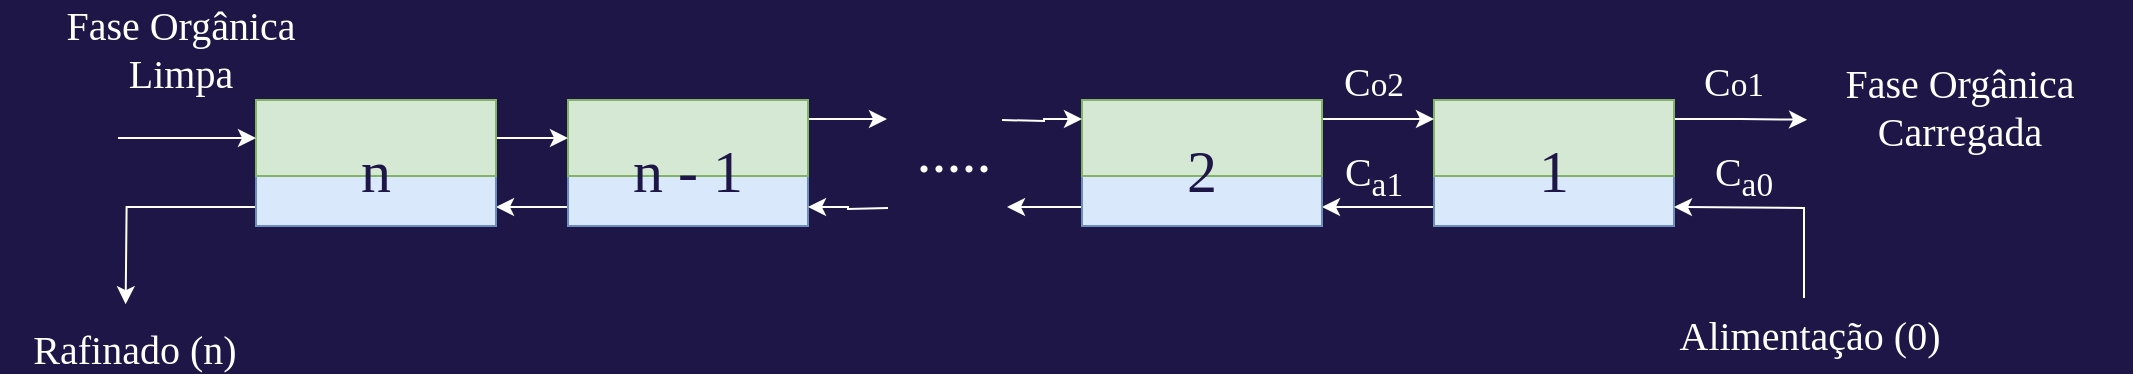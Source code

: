 <mxfile version="14.8.6" type="device"><diagram id="DMFJRvfLOvNcZVtikf6O" name="Page-1"><mxGraphModel dx="1665" dy="275" grid="0" gridSize="10" guides="1" tooltips="1" connect="1" arrows="1" fold="1" page="1" pageScale="1" pageWidth="1169" pageHeight="827" background="#1e1647" math="0" shadow="0"><root><mxCell id="0"/><mxCell id="1" parent="0"/><mxCell id="cx_Q0ZSVtQQDCVvi5Eyg-36" style="edgeStyle=orthogonalEdgeStyle;rounded=0;orthogonalLoop=1;jettySize=auto;html=1;exitX=0;exitY=0.75;exitDx=0;exitDy=0;entryX=1;entryY=0.75;entryDx=0;entryDy=0;fontColor=#FFFFFF;strokeColor=#FFFFFF;fontFamily=Lexend Deca;fontSource=https%3A%2F%2Ffonts.googleapis.com%2Fcss%3Ffamily%3DLexend%2BDeca;" parent="1" source="cx_Q0ZSVtQQDCVvi5Eyg-10" target="cx_Q0ZSVtQQDCVvi5Eyg-12" edge="1"><mxGeometry relative="1" as="geometry"><mxPoint x="607" y="278.5" as="targetPoint"/></mxGeometry></mxCell><mxCell id="cx_Q0ZSVtQQDCVvi5Eyg-10" value="" style="rounded=0;whiteSpace=wrap;html=1;fillColor=#dae8fc;strokeColor=#6c8ebf;fontColor=#FFFFFF;fontFamily=Lexend Deca;fontSource=https%3A%2F%2Ffonts.googleapis.com%2Fcss%3Ffamily%3DLexend%2BDeca;" parent="1" vertex="1"><mxGeometry x="643" y="250" width="120" height="38" as="geometry"/></mxCell><mxCell id="cx_Q0ZSVtQQDCVvi5Eyg-46" style="edgeStyle=orthogonalEdgeStyle;rounded=0;orthogonalLoop=1;jettySize=auto;html=1;exitX=1;exitY=0.25;exitDx=0;exitDy=0;fontColor=#FFFFFF;strokeColor=#FFFFFF;fontFamily=Lexend Deca;fontSource=https%3A%2F%2Ffonts.googleapis.com%2Fcss%3Ffamily%3DLexend%2BDeca;" parent="1" source="cx_Q0ZSVtQQDCVvi5Eyg-8" edge="1"><mxGeometry relative="1" as="geometry"><mxPoint x="829.529" y="234.882" as="targetPoint"/></mxGeometry></mxCell><mxCell id="cx_Q0ZSVtQQDCVvi5Eyg-8" value="" style="rounded=0;whiteSpace=wrap;html=1;shadow=0;fillColor=#d5e8d4;strokeColor=#82b366;fontColor=#FFFFFF;fontFamily=Lexend Deca;fontSource=https%3A%2F%2Ffonts.googleapis.com%2Fcss%3Ffamily%3DLexend%2BDeca;" parent="1" vertex="1"><mxGeometry x="643" y="225" width="120" height="38" as="geometry"/></mxCell><mxCell id="cx_Q0ZSVtQQDCVvi5Eyg-37" style="edgeStyle=orthogonalEdgeStyle;rounded=0;orthogonalLoop=1;jettySize=auto;html=1;exitX=0;exitY=0.75;exitDx=0;exitDy=0;fontColor=#FFFFFF;strokeColor=#FFFFFF;fontFamily=Lexend Deca;fontSource=https%3A%2F%2Ffonts.googleapis.com%2Fcss%3Ffamily%3DLexend%2BDeca;" parent="1" source="cx_Q0ZSVtQQDCVvi5Eyg-12" edge="1"><mxGeometry relative="1" as="geometry"><mxPoint x="429.529" y="278.412" as="targetPoint"/></mxGeometry></mxCell><mxCell id="cx_Q0ZSVtQQDCVvi5Eyg-12" value="" style="rounded=0;whiteSpace=wrap;html=1;fillColor=#dae8fc;strokeColor=#6c8ebf;fontColor=#FFFFFF;fontFamily=Lexend Deca;fontSource=https%3A%2F%2Ffonts.googleapis.com%2Fcss%3Ffamily%3DLexend%2BDeca;" parent="1" vertex="1"><mxGeometry x="467" y="250" width="120" height="38" as="geometry"/></mxCell><mxCell id="cx_Q0ZSVtQQDCVvi5Eyg-45" style="edgeStyle=orthogonalEdgeStyle;rounded=0;orthogonalLoop=1;jettySize=auto;html=1;exitX=1;exitY=0.25;exitDx=0;exitDy=0;entryX=0;entryY=0.25;entryDx=0;entryDy=0;fontColor=#FFFFFF;strokeColor=#FFFFFF;fontFamily=Lexend Deca;fontSource=https%3A%2F%2Ffonts.googleapis.com%2Fcss%3Ffamily%3DLexend%2BDeca;" parent="1" source="cx_Q0ZSVtQQDCVvi5Eyg-13" target="cx_Q0ZSVtQQDCVvi5Eyg-8" edge="1"><mxGeometry relative="1" as="geometry"><mxPoint x="607" y="234.5" as="sourcePoint"/></mxGeometry></mxCell><mxCell id="cx_Q0ZSVtQQDCVvi5Eyg-13" value="" style="rounded=0;whiteSpace=wrap;html=1;shadow=0;fillColor=#d5e8d4;strokeColor=#82b366;fontColor=#FFFFFF;fontFamily=Lexend Deca;fontSource=https%3A%2F%2Ffonts.googleapis.com%2Fcss%3Ffamily%3DLexend%2BDeca;" parent="1" vertex="1"><mxGeometry x="467" y="225" width="120" height="38" as="geometry"/></mxCell><mxCell id="MZfhe4nPK3Cuq6rSchgj-2" style="edgeStyle=orthogonalEdgeStyle;rounded=0;orthogonalLoop=1;jettySize=auto;html=1;exitX=0;exitY=0.75;exitDx=0;exitDy=0;entryX=1;entryY=0.75;entryDx=0;entryDy=0;fontColor=#FFFFFF;strokeColor=#FFFFFF;fontFamily=Lexend Deca;fontSource=https%3A%2F%2Ffonts.googleapis.com%2Fcss%3Ffamily%3DLexend%2BDeca;" parent="1" source="cx_Q0ZSVtQQDCVvi5Eyg-21" target="cx_Q0ZSVtQQDCVvi5Eyg-23" edge="1"><mxGeometry relative="1" as="geometry"/></mxCell><mxCell id="cx_Q0ZSVtQQDCVvi5Eyg-21" value="" style="rounded=0;whiteSpace=wrap;html=1;fillColor=#dae8fc;strokeColor=#6c8ebf;fontColor=#FFFFFF;fontFamily=Lexend Deca;fontSource=https%3A%2F%2Ffonts.googleapis.com%2Fcss%3Ffamily%3DLexend%2BDeca;" parent="1" vertex="1"><mxGeometry x="210" y="250" width="120" height="38" as="geometry"/></mxCell><mxCell id="cx_Q0ZSVtQQDCVvi5Eyg-43" style="edgeStyle=orthogonalEdgeStyle;rounded=0;orthogonalLoop=1;jettySize=auto;html=1;exitX=1;exitY=0.25;exitDx=0;exitDy=0;fontColor=#FFFFFF;strokeColor=#FFFFFF;fontFamily=Lexend Deca;fontSource=https%3A%2F%2Ffonts.googleapis.com%2Fcss%3Ffamily%3DLexend%2BDeca;" parent="1" source="cx_Q0ZSVtQQDCVvi5Eyg-22" edge="1"><mxGeometry relative="1" as="geometry"><mxPoint x="369.529" y="234.882" as="targetPoint"/></mxGeometry></mxCell><mxCell id="cx_Q0ZSVtQQDCVvi5Eyg-22" value="" style="rounded=0;whiteSpace=wrap;html=1;shadow=0;fillColor=#d5e8d4;strokeColor=#82b366;fontColor=#FFFFFF;fontFamily=Lexend Deca;fontSource=https%3A%2F%2Ffonts.googleapis.com%2Fcss%3Ffamily%3DLexend%2BDeca;" parent="1" vertex="1"><mxGeometry x="210" y="225" width="120" height="38" as="geometry"/></mxCell><mxCell id="MZfhe4nPK3Cuq6rSchgj-3" style="edgeStyle=orthogonalEdgeStyle;rounded=0;orthogonalLoop=1;jettySize=auto;html=1;exitX=0;exitY=0.75;exitDx=0;exitDy=0;fontColor=#1E1647;strokeColor=#FFFFFF;" parent="1" source="cx_Q0ZSVtQQDCVvi5Eyg-23" edge="1"><mxGeometry relative="1" as="geometry"><mxPoint x="-11.176" y="327.118" as="targetPoint"/></mxGeometry></mxCell><mxCell id="cx_Q0ZSVtQQDCVvi5Eyg-23" value="" style="rounded=0;whiteSpace=wrap;html=1;fillColor=#dae8fc;strokeColor=#6c8ebf;fontColor=#FFFFFF;fontFamily=Lexend Deca;fontSource=https%3A%2F%2Ffonts.googleapis.com%2Fcss%3Ffamily%3DLexend%2BDeca;" parent="1" vertex="1"><mxGeometry x="54" y="250" width="120" height="38" as="geometry"/></mxCell><mxCell id="cx_Q0ZSVtQQDCVvi5Eyg-27" value="" style="edgeStyle=orthogonalEdgeStyle;rounded=0;orthogonalLoop=1;jettySize=auto;html=1;fontColor=#FFFFFF;strokeColor=#FFFFFF;fontFamily=Lexend Deca;fontSource=https%3A%2F%2Ffonts.googleapis.com%2Fcss%3Ffamily%3DLexend%2BDeca;" parent="1" source="cx_Q0ZSVtQQDCVvi5Eyg-24" target="cx_Q0ZSVtQQDCVvi5Eyg-22" edge="1"><mxGeometry relative="1" as="geometry"/></mxCell><mxCell id="cx_Q0ZSVtQQDCVvi5Eyg-24" value="" style="rounded=0;whiteSpace=wrap;html=1;shadow=0;fillColor=#d5e8d4;strokeColor=#82b366;fontColor=#FFFFFF;fontFamily=Lexend Deca;fontSource=https%3A%2F%2Ffonts.googleapis.com%2Fcss%3Ffamily%3DLexend%2BDeca;" parent="1" vertex="1"><mxGeometry x="54" y="225" width="120" height="38" as="geometry"/></mxCell><mxCell id="cx_Q0ZSVtQQDCVvi5Eyg-25" value="" style="endArrow=classic;html=1;entryX=0;entryY=0.5;entryDx=0;entryDy=0;fontColor=#FFFFFF;strokeColor=#FFFFFF;fontFamily=Lexend Deca;fontSource=https%3A%2F%2Ffonts.googleapis.com%2Fcss%3Ffamily%3DLexend%2BDeca;" parent="1" target="cx_Q0ZSVtQQDCVvi5Eyg-24" edge="1"><mxGeometry width="50" height="50" relative="1" as="geometry"><mxPoint x="-15" y="244" as="sourcePoint"/><mxPoint x="356" y="219" as="targetPoint"/></mxGeometry></mxCell><mxCell id="cx_Q0ZSVtQQDCVvi5Eyg-26" value="" style="endArrow=classic;html=1;entryX=1;entryY=0.75;entryDx=0;entryDy=0;rounded=0;fontColor=#FFFFFF;strokeColor=#FFFFFF;fontFamily=Lexend Deca;fontSource=https%3A%2F%2Ffonts.googleapis.com%2Fcss%3Ffamily%3DLexend%2BDeca;" parent="1" target="cx_Q0ZSVtQQDCVvi5Eyg-10" edge="1"><mxGeometry width="50" height="50" relative="1" as="geometry"><mxPoint x="828" y="324" as="sourcePoint"/><mxPoint x="770" y="273" as="targetPoint"/><Array as="points"><mxPoint x="828" y="279"/></Array></mxGeometry></mxCell><mxCell id="cx_Q0ZSVtQQDCVvi5Eyg-38" value="&lt;font style=&quot;font-size: 30px ; line-height: 120%&quot;&gt;.....&lt;/font&gt;" style="text;html=1;strokeColor=none;fillColor=none;align=center;verticalAlign=middle;whiteSpace=wrap;rounded=0;shadow=0;fontColor=#FFFFFF;fontFamily=Lexend Deca;fontSource=https%3A%2F%2Ffonts.googleapis.com%2Fcss%3Ffamily%3DLexend%2BDeca;" parent="1" vertex="1"><mxGeometry x="383" y="221" width="40" height="58" as="geometry"/></mxCell><mxCell id="cx_Q0ZSVtQQDCVvi5Eyg-41" style="edgeStyle=orthogonalEdgeStyle;rounded=0;orthogonalLoop=1;jettySize=auto;html=1;entryX=1;entryY=0.75;entryDx=0;entryDy=0;fontColor=#FFFFFF;strokeColor=#FFFFFF;fontFamily=Lexend Deca;fontSource=https%3A%2F%2Ffonts.googleapis.com%2Fcss%3Ffamily%3DLexend%2BDeca;" parent="1" target="cx_Q0ZSVtQQDCVvi5Eyg-21" edge="1"><mxGeometry relative="1" as="geometry"><mxPoint x="439.529" y="288.412" as="targetPoint"/><mxPoint x="370" y="279" as="sourcePoint"/></mxGeometry></mxCell><mxCell id="cx_Q0ZSVtQQDCVvi5Eyg-44" style="edgeStyle=orthogonalEdgeStyle;rounded=0;orthogonalLoop=1;jettySize=auto;html=1;entryX=0;entryY=0.25;entryDx=0;entryDy=0;fontColor=#FFFFFF;strokeColor=#FFFFFF;fontFamily=Lexend Deca;fontSource=https%3A%2F%2Ffonts.googleapis.com%2Fcss%3Ffamily%3DLexend%2BDeca;" parent="1" target="cx_Q0ZSVtQQDCVvi5Eyg-13" edge="1"><mxGeometry relative="1" as="geometry"><mxPoint x="379.529" y="244.882" as="targetPoint"/><mxPoint x="427" y="235" as="sourcePoint"/></mxGeometry></mxCell><mxCell id="cx_Q0ZSVtQQDCVvi5Eyg-48" value="&lt;font style=&quot;font-size: 30px&quot;&gt;1&lt;/font&gt;" style="text;html=1;strokeColor=none;fillColor=none;align=center;verticalAlign=middle;whiteSpace=wrap;rounded=0;shadow=0;fontColor=#1E1647;fontFamily=Lexend Deca;fontSource=https%3A%2F%2Ffonts.googleapis.com%2Fcss%3Ffamily%3DLexend%2BDeca;" parent="1" vertex="1"><mxGeometry x="683" y="250" width="40" height="20" as="geometry"/></mxCell><mxCell id="cx_Q0ZSVtQQDCVvi5Eyg-49" value="&lt;font style=&quot;font-size: 30px&quot;&gt;2&lt;/font&gt;" style="text;html=1;strokeColor=none;fillColor=none;align=center;verticalAlign=middle;whiteSpace=wrap;rounded=0;shadow=0;fontColor=#1E1647;fontFamily=Lexend Deca;fontSource=https%3A%2F%2Ffonts.googleapis.com%2Fcss%3Ffamily%3DLexend%2BDeca;" parent="1" vertex="1"><mxGeometry x="507" y="250" width="40" height="20" as="geometry"/></mxCell><mxCell id="cx_Q0ZSVtQQDCVvi5Eyg-50" value="&lt;font style=&quot;font-size: 30px&quot;&gt;n - 1&lt;/font&gt;" style="text;html=1;strokeColor=none;fillColor=none;align=center;verticalAlign=middle;whiteSpace=wrap;rounded=0;shadow=0;fontColor=#1E1647;fontFamily=Lexend Deca;fontSource=https%3A%2F%2Ffonts.googleapis.com%2Fcss%3Ffamily%3DLexend%2BDeca;" parent="1" vertex="1"><mxGeometry x="238" y="250" width="64" height="20" as="geometry"/></mxCell><mxCell id="cx_Q0ZSVtQQDCVvi5Eyg-51" value="&lt;font style=&quot;font-size: 30px&quot;&gt;n&lt;/font&gt;" style="text;html=1;strokeColor=none;fillColor=none;align=center;verticalAlign=middle;whiteSpace=wrap;rounded=0;shadow=0;fontColor=#1E1647;fontFamily=Lexend Deca;fontSource=https%3A%2F%2Ffonts.googleapis.com%2Fcss%3Ffamily%3DLexend%2BDeca;" parent="1" vertex="1"><mxGeometry x="82" y="250" width="64" height="20" as="geometry"/></mxCell><mxCell id="cx_Q0ZSVtQQDCVvi5Eyg-52" value="&lt;font style=&quot;font-size: 20px&quot;&gt;Fase Orgânica Limpa&lt;/font&gt;" style="text;html=1;strokeColor=none;fillColor=none;align=center;verticalAlign=middle;whiteSpace=wrap;rounded=0;shadow=0;fontColor=#FFFFFF;fontFamily=Lexend Deca;fontSource=https%3A%2F%2Ffonts.googleapis.com%2Fcss%3Ffamily%3DLexend%2BDeca;" parent="1" vertex="1"><mxGeometry x="-63" y="189" width="159" height="20" as="geometry"/></mxCell><mxCell id="cx_Q0ZSVtQQDCVvi5Eyg-54" value="&lt;font style=&quot;font-size: 20px&quot;&gt;Rafinado (n)&lt;/font&gt;" style="text;html=1;strokeColor=none;fillColor=none;align=center;verticalAlign=middle;whiteSpace=wrap;rounded=0;shadow=0;fontColor=#FFFFFF;fontFamily=Lexend Deca;fontSource=https%3A%2F%2Ffonts.googleapis.com%2Fcss%3Ffamily%3DLexend%2BDeca;" parent="1" vertex="1"><mxGeometry x="-74" y="339" width="135" height="20" as="geometry"/></mxCell><mxCell id="cx_Q0ZSVtQQDCVvi5Eyg-55" value="&lt;font style=&quot;font-size: 20px&quot;&gt;Alimentação (0)&lt;/font&gt;" style="text;html=1;strokeColor=none;fillColor=none;align=center;verticalAlign=middle;whiteSpace=wrap;rounded=0;shadow=0;fontColor=#FFFFFF;fontFamily=Lexend Deca;fontSource=https%3A%2F%2Ffonts.googleapis.com%2Fcss%3Ffamily%3DLexend%2BDeca;" parent="1" vertex="1"><mxGeometry x="751" y="332" width="160" height="20" as="geometry"/></mxCell><mxCell id="cx_Q0ZSVtQQDCVvi5Eyg-56" value="&lt;font style=&quot;font-size: 20px&quot;&gt;Fase Orgânica Carregada&lt;/font&gt;" style="text;html=1;strokeColor=none;fillColor=none;align=center;verticalAlign=middle;whiteSpace=wrap;rounded=0;shadow=0;fontColor=#FFFFFF;fontFamily=Lexend Deca;fontSource=https%3A%2F%2Ffonts.googleapis.com%2Fcss%3Ffamily%3DLexend%2BDeca;" parent="1" vertex="1"><mxGeometry x="820" y="218" width="171.5" height="20" as="geometry"/></mxCell><mxCell id="ggME2zUta_2tO4XMu3jy-2" value="&lt;font style=&quot;font-size: 20px&quot;&gt;C&lt;sub&gt;a0&lt;/sub&gt;&lt;/font&gt;" style="text;html=1;strokeColor=none;fillColor=none;align=center;verticalAlign=middle;whiteSpace=wrap;rounded=0;shadow=0;fontColor=#FFFFFF;fontFamily=Lexend Deca;fontSource=https%3A%2F%2Ffonts.googleapis.com%2Fcss%3Ffamily%3DLexend%2BDeca;" vertex="1" parent="1"><mxGeometry x="718" y="253" width="160" height="20" as="geometry"/></mxCell><mxCell id="ggME2zUta_2tO4XMu3jy-3" value="&lt;font style=&quot;font-size: 20px&quot;&gt;C&lt;/font&gt;&lt;font style=&quot;font-size: 16.667px&quot;&gt;o1&lt;/font&gt;" style="text;html=1;strokeColor=none;fillColor=none;align=center;verticalAlign=middle;whiteSpace=wrap;rounded=0;shadow=0;fontColor=#FFFFFF;fontFamily=Lexend Deca;fontSource=https%3A%2F%2Ffonts.googleapis.com%2Fcss%3Ffamily%3DLexend%2BDeca;" vertex="1" parent="1"><mxGeometry x="713" y="205" width="160" height="20" as="geometry"/></mxCell><mxCell id="ggME2zUta_2tO4XMu3jy-4" value="&lt;font style=&quot;font-size: 20px&quot;&gt;C&lt;/font&gt;&lt;font style=&quot;font-size: 16.667px&quot;&gt;o2&lt;/font&gt;" style="text;html=1;strokeColor=none;fillColor=none;align=center;verticalAlign=middle;whiteSpace=wrap;rounded=0;shadow=0;fontColor=#FFFFFF;fontFamily=Lexend Deca;fontSource=https%3A%2F%2Ffonts.googleapis.com%2Fcss%3Ffamily%3DLexend%2BDeca;" vertex="1" parent="1"><mxGeometry x="533" y="205" width="160" height="20" as="geometry"/></mxCell><mxCell id="ggME2zUta_2tO4XMu3jy-5" value="&lt;font style=&quot;font-size: 20px&quot;&gt;C&lt;sub&gt;a1&lt;/sub&gt;&lt;/font&gt;" style="text;html=1;strokeColor=none;fillColor=none;align=center;verticalAlign=middle;whiteSpace=wrap;rounded=0;shadow=0;fontColor=#FFFFFF;fontFamily=Lexend Deca;fontSource=https%3A%2F%2Ffonts.googleapis.com%2Fcss%3Ffamily%3DLexend%2BDeca;" vertex="1" parent="1"><mxGeometry x="533" y="253" width="160" height="20" as="geometry"/></mxCell></root></mxGraphModel></diagram></mxfile>